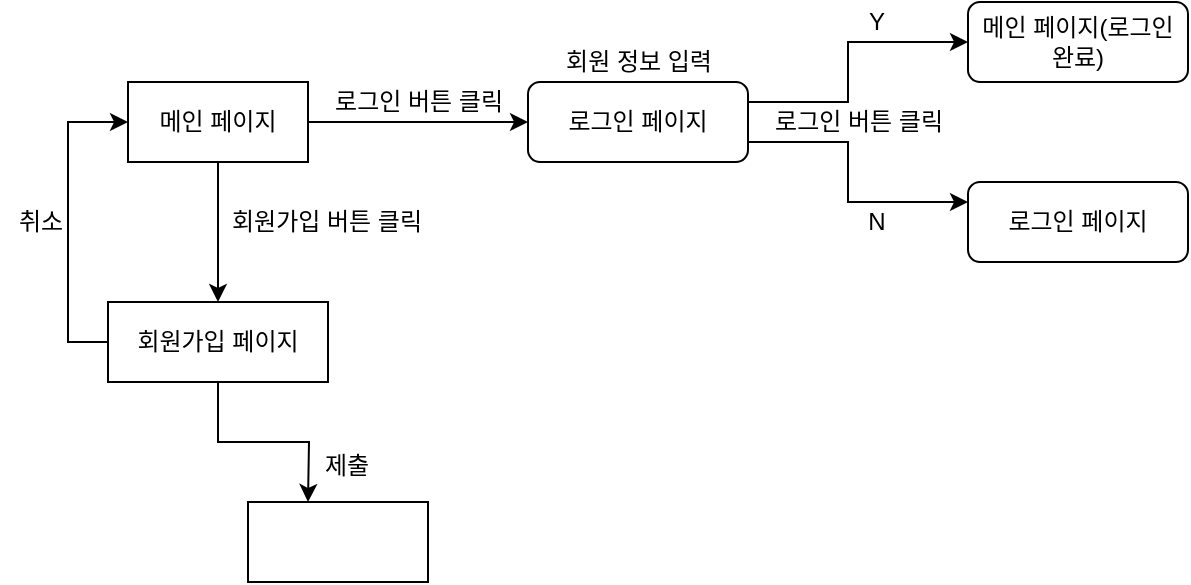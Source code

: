 <mxfile version="15.9.6" type="github">
  <diagram id="EH3msbrBh5q5FY1jK0Du" name="Page-1">
    <mxGraphModel dx="1865" dy="547" grid="1" gridSize="10" guides="1" tooltips="1" connect="1" arrows="1" fold="1" page="1" pageScale="1" pageWidth="827" pageHeight="1169" math="0" shadow="0">
      <root>
        <mxCell id="0" />
        <mxCell id="1" parent="0" />
        <mxCell id="LaMB57XvXJdHoyUf_VVx-10" value="" style="edgeStyle=orthogonalEdgeStyle;rounded=0;orthogonalLoop=1;jettySize=auto;html=1;" parent="1" source="LaMB57XvXJdHoyUf_VVx-2" target="LaMB57XvXJdHoyUf_VVx-9" edge="1">
          <mxGeometry relative="1" as="geometry" />
        </mxCell>
        <mxCell id="LaMB57XvXJdHoyUf_VVx-2" value="메인 페이지" style="rounded=0;whiteSpace=wrap;html=1;" parent="1" vertex="1">
          <mxGeometry x="10" y="50" width="90" height="40" as="geometry" />
        </mxCell>
        <mxCell id="LaMB57XvXJdHoyUf_VVx-3" value="" style="endArrow=classic;html=1;rounded=0;entryX=0;entryY=0.5;entryDx=0;entryDy=0;" parent="1" target="LaMB57XvXJdHoyUf_VVx-6" edge="1">
          <mxGeometry width="50" height="50" relative="1" as="geometry">
            <mxPoint x="100" y="70" as="sourcePoint" />
            <mxPoint x="180" y="70" as="targetPoint" />
            <Array as="points" />
          </mxGeometry>
        </mxCell>
        <mxCell id="LaMB57XvXJdHoyUf_VVx-5" value="로그인 버튼 클릭" style="text;html=1;align=center;verticalAlign=middle;resizable=0;points=[];autosize=1;strokeColor=none;fillColor=none;" parent="1" vertex="1">
          <mxGeometry x="100" y="50" width="110" height="20" as="geometry" />
        </mxCell>
        <mxCell id="LaMB57XvXJdHoyUf_VVx-19" value="" style="edgeStyle=orthogonalEdgeStyle;rounded=0;orthogonalLoop=1;jettySize=auto;html=1;" parent="1" source="LaMB57XvXJdHoyUf_VVx-6" target="LaMB57XvXJdHoyUf_VVx-18" edge="1">
          <mxGeometry relative="1" as="geometry">
            <Array as="points">
              <mxPoint x="370" y="60" />
              <mxPoint x="370" y="30" />
            </Array>
          </mxGeometry>
        </mxCell>
        <mxCell id="LaMB57XvXJdHoyUf_VVx-6" value="로그인 페이지" style="rounded=1;whiteSpace=wrap;html=1;" parent="1" vertex="1">
          <mxGeometry x="210" y="50" width="110" height="40" as="geometry" />
        </mxCell>
        <mxCell id="M4ED3lmORWMHatyZqBaW-4" style="edgeStyle=orthogonalEdgeStyle;rounded=0;orthogonalLoop=1;jettySize=auto;html=1;" edge="1" parent="1" source="LaMB57XvXJdHoyUf_VVx-9">
          <mxGeometry relative="1" as="geometry">
            <mxPoint x="100" y="260" as="targetPoint" />
          </mxGeometry>
        </mxCell>
        <mxCell id="M4ED3lmORWMHatyZqBaW-10" style="edgeStyle=orthogonalEdgeStyle;rounded=0;orthogonalLoop=1;jettySize=auto;html=1;exitX=0;exitY=0.5;exitDx=0;exitDy=0;entryX=0;entryY=0.5;entryDx=0;entryDy=0;" edge="1" parent="1" source="LaMB57XvXJdHoyUf_VVx-9" target="LaMB57XvXJdHoyUf_VVx-2">
          <mxGeometry relative="1" as="geometry" />
        </mxCell>
        <mxCell id="LaMB57XvXJdHoyUf_VVx-9" value="회원가입 페이지" style="whiteSpace=wrap;html=1;rounded=0;" parent="1" vertex="1">
          <mxGeometry y="160" width="110" height="40" as="geometry" />
        </mxCell>
        <mxCell id="LaMB57XvXJdHoyUf_VVx-18" value="메인 페이지(로그인 완료)" style="rounded=1;whiteSpace=wrap;html=1;" parent="1" vertex="1">
          <mxGeometry x="430" y="10" width="110" height="40" as="geometry" />
        </mxCell>
        <mxCell id="LaMB57XvXJdHoyUf_VVx-20" value="로그인 버튼 클릭" style="text;html=1;align=center;verticalAlign=middle;resizable=0;points=[];autosize=1;strokeColor=none;fillColor=none;" parent="1" vertex="1">
          <mxGeometry x="320" y="60" width="110" height="20" as="geometry" />
        </mxCell>
        <mxCell id="LaMB57XvXJdHoyUf_VVx-31" value="회원 정보 입력" style="text;html=1;align=center;verticalAlign=middle;resizable=0;points=[];autosize=1;strokeColor=none;fillColor=none;" parent="1" vertex="1">
          <mxGeometry x="220" y="30" width="90" height="20" as="geometry" />
        </mxCell>
        <mxCell id="LaMB57XvXJdHoyUf_VVx-34" value="" style="endArrow=classic;html=1;rounded=0;entryX=0;entryY=0.25;entryDx=0;entryDy=0;" parent="1" target="LaMB57XvXJdHoyUf_VVx-35" edge="1">
          <mxGeometry width="50" height="50" relative="1" as="geometry">
            <mxPoint x="320" y="80" as="sourcePoint" />
            <mxPoint x="430" y="120" as="targetPoint" />
            <Array as="points">
              <mxPoint x="370" y="80" />
              <mxPoint x="370" y="110" />
            </Array>
          </mxGeometry>
        </mxCell>
        <mxCell id="LaMB57XvXJdHoyUf_VVx-35" value="로그인 페이지" style="rounded=1;whiteSpace=wrap;html=1;" parent="1" vertex="1">
          <mxGeometry x="430" y="100" width="110" height="40" as="geometry" />
        </mxCell>
        <mxCell id="LaMB57XvXJdHoyUf_VVx-37" value="Y" style="text;html=1;align=center;verticalAlign=middle;resizable=0;points=[];autosize=1;strokeColor=none;fillColor=none;" parent="1" vertex="1">
          <mxGeometry x="374" y="10" width="20" height="20" as="geometry" />
        </mxCell>
        <mxCell id="LaMB57XvXJdHoyUf_VVx-38" value="N" style="text;html=1;align=center;verticalAlign=middle;resizable=0;points=[];autosize=1;strokeColor=none;fillColor=none;" parent="1" vertex="1">
          <mxGeometry x="374" y="110" width="20" height="20" as="geometry" />
        </mxCell>
        <mxCell id="M4ED3lmORWMHatyZqBaW-1" value="" style="whiteSpace=wrap;html=1;rounded=0;" vertex="1" parent="1">
          <mxGeometry x="70" y="260" width="90" height="40" as="geometry" />
        </mxCell>
        <mxCell id="M4ED3lmORWMHatyZqBaW-7" value="제출" style="text;html=1;align=center;verticalAlign=middle;resizable=0;points=[];autosize=1;strokeColor=none;fillColor=none;" vertex="1" parent="1">
          <mxGeometry x="99" y="232" width="40" height="20" as="geometry" />
        </mxCell>
        <mxCell id="M4ED3lmORWMHatyZqBaW-8" value="회원가입 버튼 클릭" style="text;html=1;align=center;verticalAlign=middle;resizable=0;points=[];autosize=1;strokeColor=none;fillColor=none;" vertex="1" parent="1">
          <mxGeometry x="49" y="110" width="120" height="20" as="geometry" />
        </mxCell>
        <mxCell id="M4ED3lmORWMHatyZqBaW-11" value="취소" style="text;html=1;align=center;verticalAlign=middle;resizable=0;points=[];autosize=1;strokeColor=none;fillColor=none;" vertex="1" parent="1">
          <mxGeometry x="-54" y="110" width="40" height="20" as="geometry" />
        </mxCell>
      </root>
    </mxGraphModel>
  </diagram>
</mxfile>
